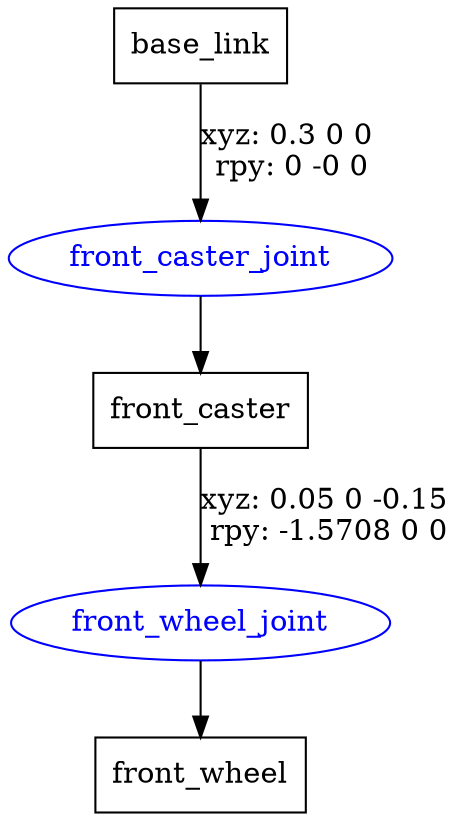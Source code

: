 digraph G {
node [shape=box];
"base_link" [label="base_link"];
"front_caster" [label="front_caster"];
"front_wheel" [label="front_wheel"];
node [shape=ellipse, color=blue, fontcolor=blue];
"base_link" -> "front_caster_joint" [label="xyz: 0.3 0 0 \nrpy: 0 -0 0"]
"front_caster_joint" -> "front_caster"
"front_caster" -> "front_wheel_joint" [label="xyz: 0.05 0 -0.15 \nrpy: -1.5708 0 0"]
"front_wheel_joint" -> "front_wheel"
}

